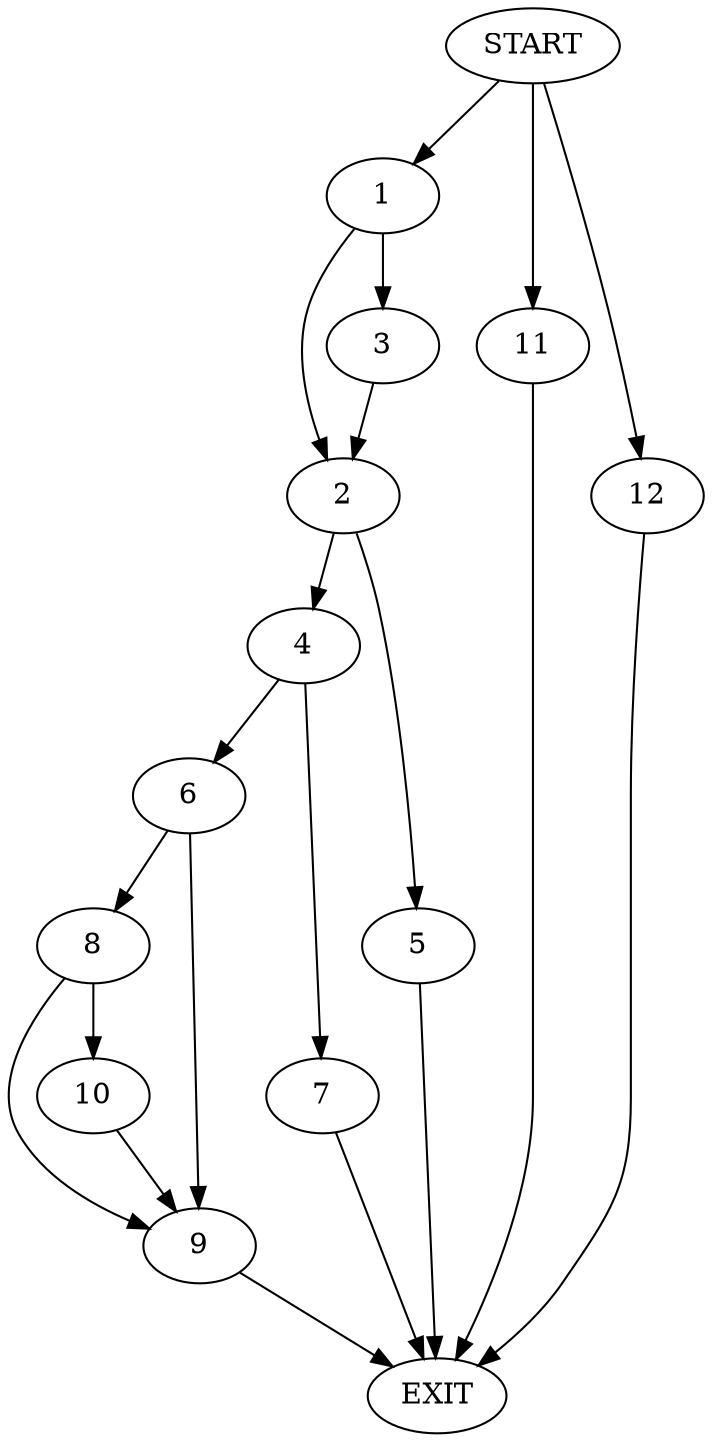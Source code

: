 digraph {
0 [label="START"]
13 [label="EXIT"]
0 -> 1
1 -> 2
1 -> 3
2 -> 4
2 -> 5
3 -> 2
5 -> 13
4 -> 6
4 -> 7
7 -> 13
6 -> 8
6 -> 9
8 -> 10
8 -> 9
9 -> 13
10 -> 9
0 -> 11
11 -> 13
0 -> 12
12 -> 13
}
